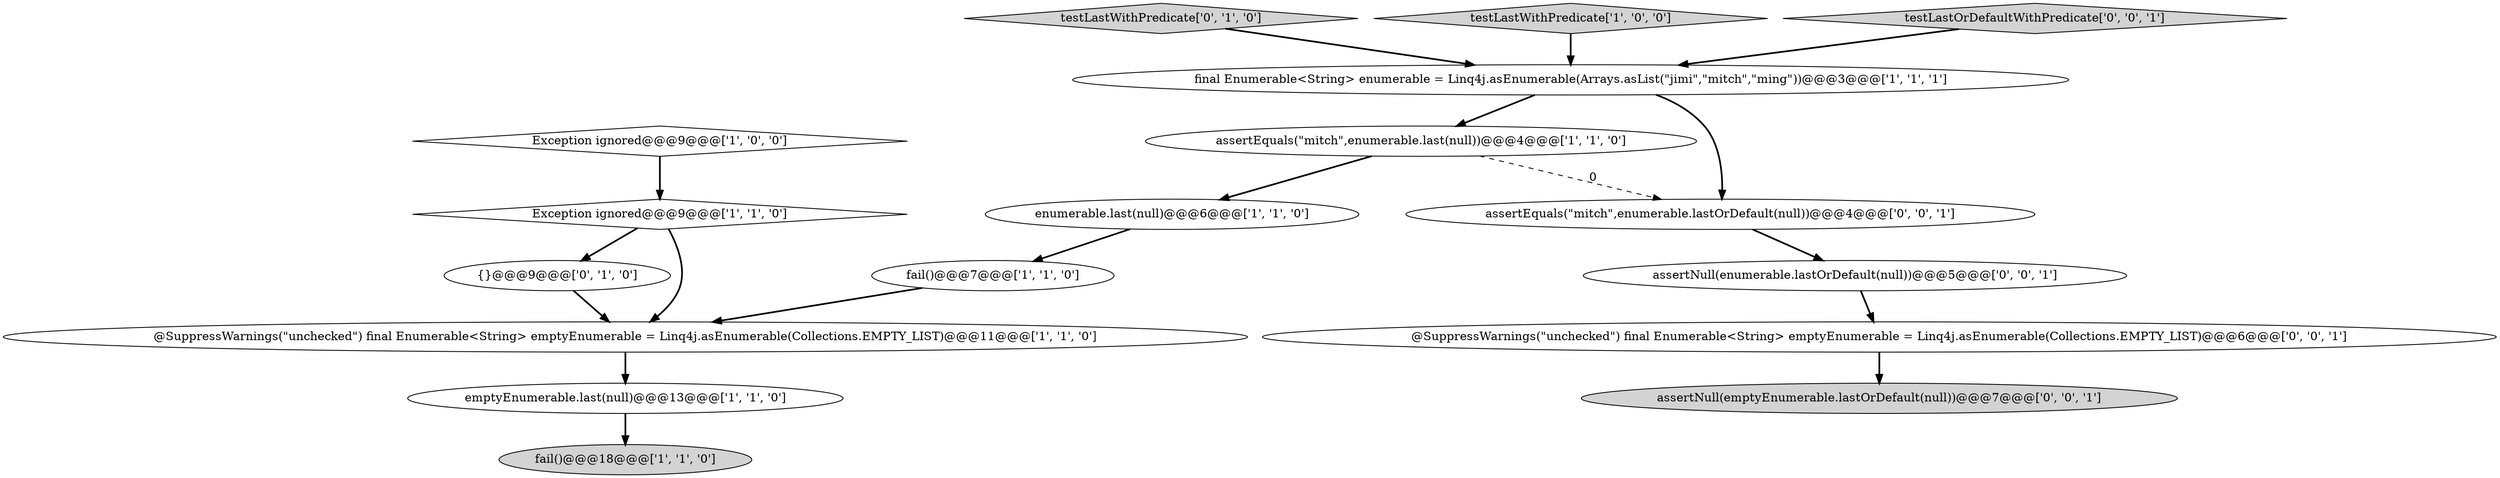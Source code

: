 digraph {
16 [style = filled, label = "assertNull(emptyEnumerable.lastOrDefault(null))@@@7@@@['0', '0', '1']", fillcolor = lightgray, shape = ellipse image = "AAA0AAABBB3BBB"];
5 [style = filled, label = "enumerable.last(null)@@@6@@@['1', '1', '0']", fillcolor = white, shape = ellipse image = "AAA0AAABBB1BBB"];
11 [style = filled, label = "testLastWithPredicate['0', '1', '0']", fillcolor = lightgray, shape = diamond image = "AAA0AAABBB2BBB"];
9 [style = filled, label = "fail()@@@18@@@['1', '1', '0']", fillcolor = lightgray, shape = ellipse image = "AAA0AAABBB1BBB"];
7 [style = filled, label = "testLastWithPredicate['1', '0', '0']", fillcolor = lightgray, shape = diamond image = "AAA0AAABBB1BBB"];
14 [style = filled, label = "assertNull(enumerable.lastOrDefault(null))@@@5@@@['0', '0', '1']", fillcolor = white, shape = ellipse image = "AAA0AAABBB3BBB"];
1 [style = filled, label = "Exception ignored@@@9@@@['1', '0', '0']", fillcolor = white, shape = diamond image = "AAA0AAABBB1BBB"];
6 [style = filled, label = "Exception ignored@@@9@@@['1', '1', '0']", fillcolor = white, shape = diamond image = "AAA0AAABBB1BBB"];
2 [style = filled, label = "emptyEnumerable.last(null)@@@13@@@['1', '1', '0']", fillcolor = white, shape = ellipse image = "AAA0AAABBB1BBB"];
13 [style = filled, label = "testLastOrDefaultWithPredicate['0', '0', '1']", fillcolor = lightgray, shape = diamond image = "AAA0AAABBB3BBB"];
8 [style = filled, label = "fail()@@@7@@@['1', '1', '0']", fillcolor = white, shape = ellipse image = "AAA0AAABBB1BBB"];
15 [style = filled, label = "@SuppressWarnings(\"unchecked\") final Enumerable<String> emptyEnumerable = Linq4j.asEnumerable(Collections.EMPTY_LIST)@@@6@@@['0', '0', '1']", fillcolor = white, shape = ellipse image = "AAA0AAABBB3BBB"];
10 [style = filled, label = "{}@@@9@@@['0', '1', '0']", fillcolor = white, shape = ellipse image = "AAA0AAABBB2BBB"];
4 [style = filled, label = "assertEquals(\"mitch\",enumerable.last(null))@@@4@@@['1', '1', '0']", fillcolor = white, shape = ellipse image = "AAA0AAABBB1BBB"];
3 [style = filled, label = "@SuppressWarnings(\"unchecked\") final Enumerable<String> emptyEnumerable = Linq4j.asEnumerable(Collections.EMPTY_LIST)@@@11@@@['1', '1', '0']", fillcolor = white, shape = ellipse image = "AAA0AAABBB1BBB"];
0 [style = filled, label = "final Enumerable<String> enumerable = Linq4j.asEnumerable(Arrays.asList(\"jimi\",\"mitch\",\"ming\"))@@@3@@@['1', '1', '1']", fillcolor = white, shape = ellipse image = "AAA0AAABBB1BBB"];
12 [style = filled, label = "assertEquals(\"mitch\",enumerable.lastOrDefault(null))@@@4@@@['0', '0', '1']", fillcolor = white, shape = ellipse image = "AAA0AAABBB3BBB"];
6->3 [style = bold, label=""];
5->8 [style = bold, label=""];
10->3 [style = bold, label=""];
14->15 [style = bold, label=""];
13->0 [style = bold, label=""];
7->0 [style = bold, label=""];
1->6 [style = bold, label=""];
11->0 [style = bold, label=""];
2->9 [style = bold, label=""];
3->2 [style = bold, label=""];
15->16 [style = bold, label=""];
0->4 [style = bold, label=""];
4->5 [style = bold, label=""];
6->10 [style = bold, label=""];
0->12 [style = bold, label=""];
4->12 [style = dashed, label="0"];
12->14 [style = bold, label=""];
8->3 [style = bold, label=""];
}

